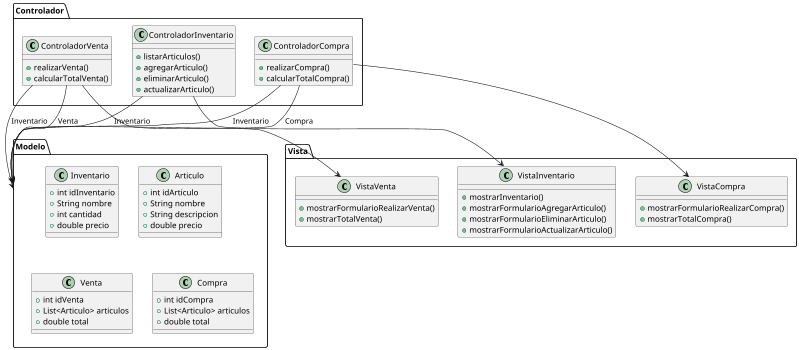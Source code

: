 @startuml
scale 800 width

package "Modelo" {
    class Inventario {
        +int idInventario
        +String nombre
        +int cantidad
        +double precio
    }

    class Articulo {
        +int idArticulo
        +String nombre
        +String descripcion
        +double precio
    }

    class Venta {
        +int idVenta
        +List<Articulo> articulos
        +double total
    }

    class Compra {
        +int idCompra
        +List<Articulo> articulos
        +double total
    }
}

package "Controlador" {
    class ControladorInventario {
        +listarArticulos()
        +agregarArticulo()
        +eliminarArticulo()
        +actualizarArticulo()
    }

    class ControladorVenta {
        +realizarVenta()
        +calcularTotalVenta()
    }

    class ControladorCompra {
        +realizarCompra()
        +calcularTotalCompra()
    }
}

package "Vista" {
    class VistaInventario {
        +mostrarInventario()
        +mostrarFormularioAgregarArticulo()
        +mostrarFormularioEliminarArticulo()
        +mostrarFormularioActualizarArticulo()
    }

    class VistaVenta {
        +mostrarFormularioRealizarVenta()
        +mostrarTotalVenta()
    }

    class VistaCompra {
        +mostrarFormularioRealizarCompra()
        +mostrarTotalCompra()
    }
}

ControladorVenta --> VistaVenta
ControladorVenta --> Modelo: Inventario
ControladorVenta --> Modelo: Venta

ControladorCompra --> VistaCompra
ControladorCompra --> Modelo: Inventario
ControladorCompra --> Modelo: Compra

ControladorInventario --> VistaInventario
ControladorInventario --> Modelo: Inventario

@enduml
